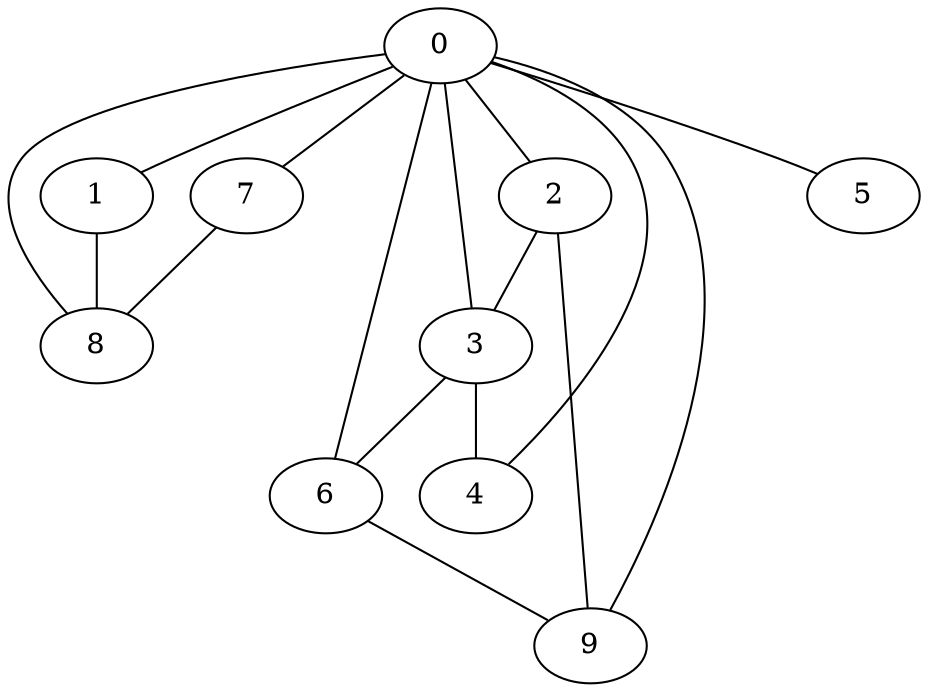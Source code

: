 
graph graphname {
    0 -- 1
0 -- 2
0 -- 3
0 -- 4
0 -- 5
0 -- 6
0 -- 7
0 -- 8
0 -- 9
1 -- 8
2 -- 9
2 -- 3
3 -- 4
3 -- 6
6 -- 9
7 -- 8

}
